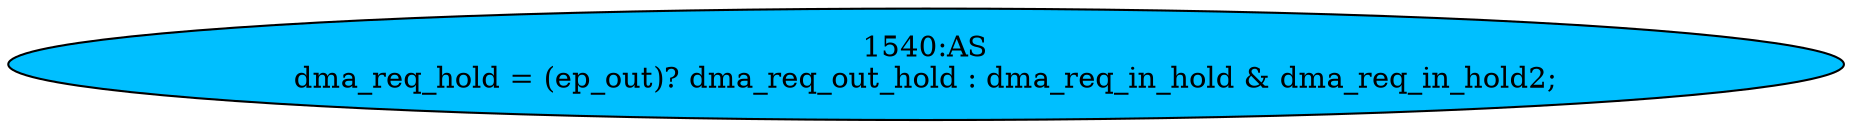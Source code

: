 strict digraph "" {
	node [label="\N"];
	"1540:AS"	 [ast="<pyverilog.vparser.ast.Assign object at 0x7f0a38da8e90>",
		def_var="['dma_req_hold']",
		fillcolor=deepskyblue,
		label="1540:AS
dma_req_hold = (ep_out)? dma_req_out_hold : dma_req_in_hold & dma_req_in_hold2;",
		statements="[]",
		style=filled,
		typ=Assign,
		use_var="['ep_out', 'dma_req_out_hold', 'dma_req_in_hold', 'dma_req_in_hold2']"];
}
